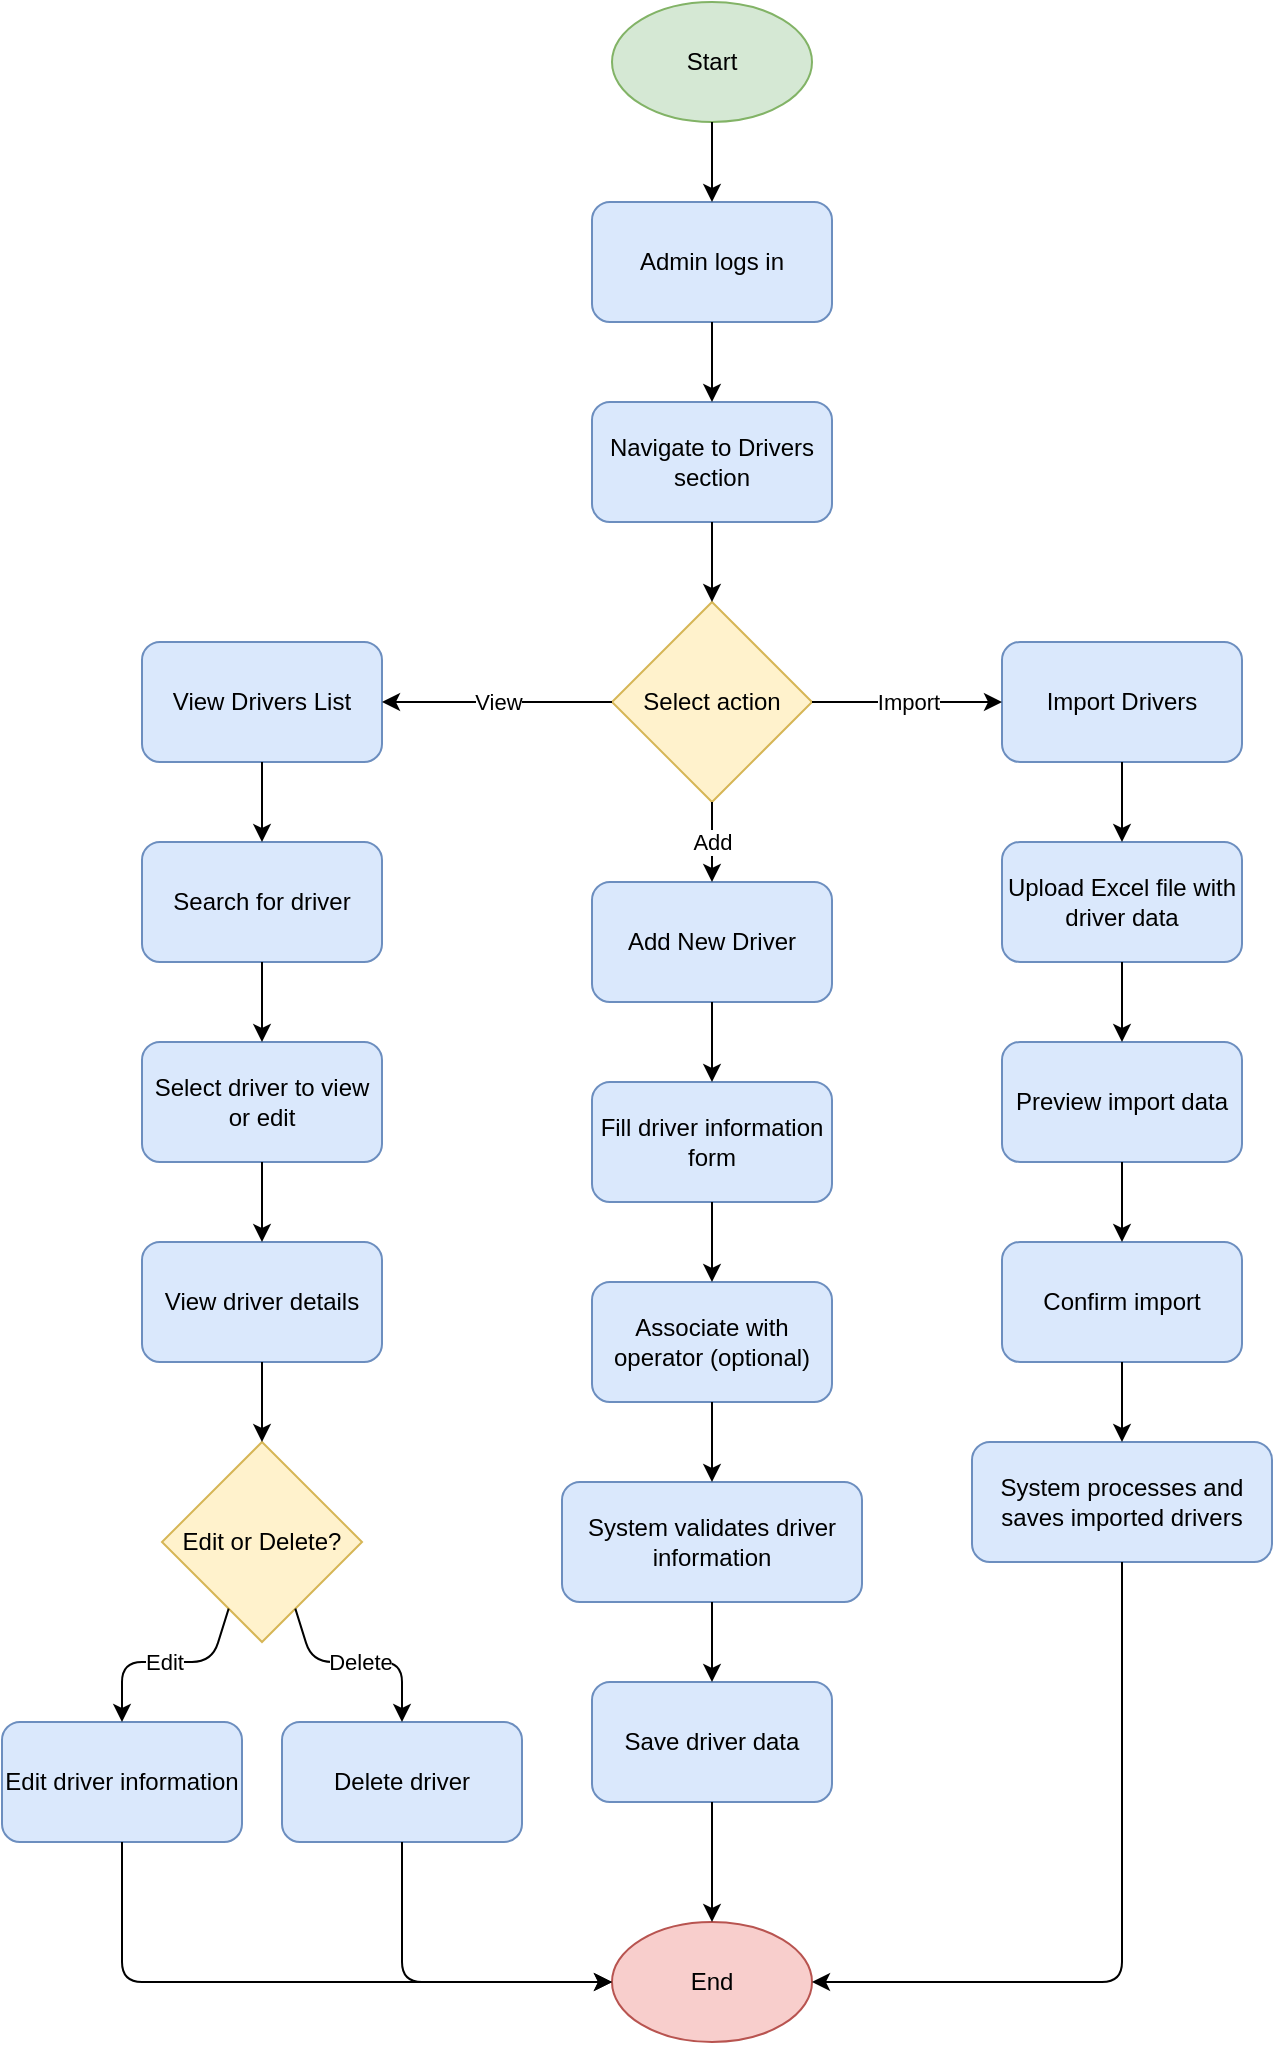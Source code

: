<?xml version="1.0" encoding="UTF-8"?>
<mxfile version="21.1.1">
  <diagram id="driver-management-flowchart" name="Driver Management Process">
    <mxGraphModel dx="1200" dy="800" grid="1" gridSize="10" guides="1" tooltips="1" connect="1" arrows="1" fold="1" page="1" pageScale="1" pageWidth="850" pageHeight="1100">
      <root>
        <mxCell id="0"/>
        <mxCell id="1" parent="0"/>
        
        <!-- Start Node -->
        <mxCell id="2" value="Start" style="ellipse;whiteSpace=wrap;html=1;fillColor=#d5e8d4;strokeColor=#82b366;" vertex="1" parent="1">
          <mxGeometry x="375" y="20" width="100" height="60" as="geometry"/>
        </mxCell>
        
        <!-- Admin Login -->
        <mxCell id="3" value="Admin logs in" style="rounded=1;whiteSpace=wrap;html=1;fillColor=#dae8fc;strokeColor=#6c8ebf;" vertex="1" parent="1">
          <mxGeometry x="365" y="120" width="120" height="60" as="geometry"/>
        </mxCell>
        
        <!-- Navigate to Drivers -->
        <mxCell id="4" value="Navigate to Drivers section" style="rounded=1;whiteSpace=wrap;html=1;fillColor=#dae8fc;strokeColor=#6c8ebf;" vertex="1" parent="1">
          <mxGeometry x="365" y="220" width="120" height="60" as="geometry"/>
        </mxCell>
        
        <!-- Action Selection -->
        <mxCell id="5" value="Select action" style="rhombus;whiteSpace=wrap;html=1;fillColor=#fff2cc;strokeColor=#d6b656;" vertex="1" parent="1">
          <mxGeometry x="375" y="320" width="100" height="100" as="geometry"/>
        </mxCell>
        
        <!-- View Drivers -->
        <mxCell id="6" value="View Drivers List" style="rounded=1;whiteSpace=wrap;html=1;fillColor=#dae8fc;strokeColor=#6c8ebf;" vertex="1" parent="1">
          <mxGeometry x="140" y="340" width="120" height="60" as="geometry"/>
        </mxCell>
        
        <!-- Add Driver -->
        <mxCell id="7" value="Add New Driver" style="rounded=1;whiteSpace=wrap;html=1;fillColor=#dae8fc;strokeColor=#6c8ebf;" vertex="1" parent="1">
          <mxGeometry x="365" y="460" width="120" height="60" as="geometry"/>
        </mxCell>
        
        <!-- Import Drivers -->
        <mxCell id="8" value="Import Drivers" style="rounded=1;whiteSpace=wrap;html=1;fillColor=#dae8fc;strokeColor=#6c8ebf;" vertex="1" parent="1">
          <mxGeometry x="570" y="340" width="120" height="60" as="geometry"/>
        </mxCell>
        
        <!-- Search Driver -->
        <mxCell id="9" value="Search for driver" style="rounded=1;whiteSpace=wrap;html=1;fillColor=#dae8fc;strokeColor=#6c8ebf;" vertex="1" parent="1">
          <mxGeometry x="140" y="440" width="120" height="60" as="geometry"/>
        </mxCell>
        
        <!-- Fill Driver Form -->
        <mxCell id="10" value="Fill driver information form" style="rounded=1;whiteSpace=wrap;html=1;fillColor=#dae8fc;strokeColor=#6c8ebf;" vertex="1" parent="1">
          <mxGeometry x="365" y="560" width="120" height="60" as="geometry"/>
        </mxCell>
        
        <!-- Upload Excel -->
        <mxCell id="11" value="Upload Excel file with driver data" style="rounded=1;whiteSpace=wrap;html=1;fillColor=#dae8fc;strokeColor=#6c8ebf;" vertex="1" parent="1">
          <mxGeometry x="570" y="440" width="120" height="60" as="geometry"/>
        </mxCell>
        
        <!-- Select Driver -->
        <mxCell id="12" value="Select driver to view or edit" style="rounded=1;whiteSpace=wrap;html=1;fillColor=#dae8fc;strokeColor=#6c8ebf;" vertex="1" parent="1">
          <mxGeometry x="140" y="540" width="120" height="60" as="geometry"/>
        </mxCell>
        
        <!-- Associate with Operator -->
        <mxCell id="13" value="Associate with operator (optional)" style="rounded=1;whiteSpace=wrap;html=1;fillColor=#dae8fc;strokeColor=#6c8ebf;" vertex="1" parent="1">
          <mxGeometry x="365" y="660" width="120" height="60" as="geometry"/>
        </mxCell>
        
        <!-- System Validates -->
        <mxCell id="14" value="System validates driver information" style="rounded=1;whiteSpace=wrap;html=1;fillColor=#dae8fc;strokeColor=#6c8ebf;" vertex="1" parent="1">
          <mxGeometry x="350" y="760" width="150" height="60" as="geometry"/>
        </mxCell>
        
        <!-- Preview Import -->
        <mxCell id="15" value="Preview import data" style="rounded=1;whiteSpace=wrap;html=1;fillColor=#dae8fc;strokeColor=#6c8ebf;" vertex="1" parent="1">
          <mxGeometry x="570" y="540" width="120" height="60" as="geometry"/>
        </mxCell>
        
        <!-- Driver Detail -->
        <mxCell id="16" value="View driver details" style="rounded=1;whiteSpace=wrap;html=1;fillColor=#dae8fc;strokeColor=#6c8ebf;" vertex="1" parent="1">
          <mxGeometry x="140" y="640" width="120" height="60" as="geometry"/>
        </mxCell>
        
        <!-- Action on Driver -->
        <mxCell id="17" value="Edit or Delete?" style="rhombus;whiteSpace=wrap;html=1;fillColor=#fff2cc;strokeColor=#d6b656;" vertex="1" parent="1">
          <mxGeometry x="150" y="740" width="100" height="100" as="geometry"/>
        </mxCell>
        
        <!-- Confirm Import -->
        <mxCell id="18" value="Confirm import" style="rounded=1;whiteSpace=wrap;html=1;fillColor=#dae8fc;strokeColor=#6c8ebf;" vertex="1" parent="1">
          <mxGeometry x="570" y="640" width="120" height="60" as="geometry"/>
        </mxCell>
        
        <!-- Save Data -->
        <mxCell id="19" value="Save driver data" style="rounded=1;whiteSpace=wrap;html=1;fillColor=#dae8fc;strokeColor=#6c8ebf;" vertex="1" parent="1">
          <mxGeometry x="365" y="860" width="120" height="60" as="geometry"/>
        </mxCell>
        
        <!-- Edit Driver -->
        <mxCell id="20" value="Edit driver information" style="rounded=1;whiteSpace=wrap;html=1;fillColor=#dae8fc;strokeColor=#6c8ebf;" vertex="1" parent="1">
          <mxGeometry x="70" y="880" width="120" height="60" as="geometry"/>
        </mxCell>
        
        <!-- Delete Driver -->
        <mxCell id="21" value="Delete driver" style="rounded=1;whiteSpace=wrap;html=1;fillColor=#dae8fc;strokeColor=#6c8ebf;" vertex="1" parent="1">
          <mxGeometry x="210" y="880" width="120" height="60" as="geometry"/>
        </mxCell>
        
        <!-- Process Import -->
        <mxCell id="22" value="System processes and saves imported drivers" style="rounded=1;whiteSpace=wrap;html=1;fillColor=#dae8fc;strokeColor=#6c8ebf;" vertex="1" parent="1">
          <mxGeometry x="555" y="740" width="150" height="60" as="geometry"/>
        </mxCell>
        
        <!-- End -->
        <mxCell id="23" value="End" style="ellipse;whiteSpace=wrap;html=1;fillColor=#f8cecc;strokeColor=#b85450;" vertex="1" parent="1">
          <mxGeometry x="375" y="980" width="100" height="60" as="geometry"/>
        </mxCell>
        
        <!-- Connections -->
        <mxCell id="24" value="" style="endArrow=classic;html=1;exitX=0.5;exitY=1;exitDx=0;exitDy=0;entryX=0.5;entryY=0;entryDx=0;entryDy=0;" edge="1" parent="1" source="2" target="3">
          <mxGeometry width="50" height="50" relative="1" as="geometry">
            <mxPoint x="400" y="430" as="sourcePoint"/>
            <mxPoint x="450" y="380" as="targetPoint"/>
          </mxGeometry>
        </mxCell>
        
        <mxCell id="25" value="" style="endArrow=classic;html=1;exitX=0.5;exitY=1;exitDx=0;exitDy=0;entryX=0.5;entryY=0;entryDx=0;entryDy=0;" edge="1" parent="1" source="3" target="4">
          <mxGeometry width="50" height="50" relative="1" as="geometry">
            <mxPoint x="400" y="430" as="sourcePoint"/>
            <mxPoint x="450" y="380" as="targetPoint"/>
          </mxGeometry>
        </mxCell>
        
        <mxCell id="26" value="" style="endArrow=classic;html=1;exitX=0.5;exitY=1;exitDx=0;exitDy=0;entryX=0.5;entryY=0;entryDx=0;entryDy=0;" edge="1" parent="1" source="4" target="5">
          <mxGeometry width="50" height="50" relative="1" as="geometry">
            <mxPoint x="400" y="430" as="sourcePoint"/>
            <mxPoint x="450" y="380" as="targetPoint"/>
          </mxGeometry>
        </mxCell>
        
        <mxCell id="27" value="View" style="endArrow=classic;html=1;exitX=0;exitY=0.5;exitDx=0;exitDy=0;entryX=1;entryY=0.5;entryDx=0;entryDy=0;" edge="1" parent="1" source="5" target="6">
          <mxGeometry width="50" height="50" relative="1" as="geometry">
            <mxPoint x="400" y="430" as="sourcePoint"/>
            <mxPoint x="450" y="380" as="targetPoint"/>
          </mxGeometry>
        </mxCell>
        
        <mxCell id="28" value="Add" style="endArrow=classic;html=1;exitX=0.5;exitY=1;exitDx=0;exitDy=0;entryX=0.5;entryY=0;entryDx=0;entryDy=0;" edge="1" parent="1" source="5" target="7">
          <mxGeometry width="50" height="50" relative="1" as="geometry">
            <mxPoint x="400" y="430" as="sourcePoint"/>
            <mxPoint x="450" y="380" as="targetPoint"/>
          </mxGeometry>
        </mxCell>
        
        <mxCell id="29" value="Import" style="endArrow=classic;html=1;exitX=1;exitY=0.5;exitDx=0;exitDy=0;entryX=0;entryY=0.5;entryDx=0;entryDy=0;" edge="1" parent="1" source="5" target="8">
          <mxGeometry width="50" height="50" relative="1" as="geometry">
            <mxPoint x="400" y="430" as="sourcePoint"/>
            <mxPoint x="450" y="380" as="targetPoint"/>
          </mxGeometry>
        </mxCell>
        
        <mxCell id="30" value="" style="endArrow=classic;html=1;exitX=0.5;exitY=1;exitDx=0;exitDy=0;entryX=0.5;entryY=0;entryDx=0;entryDy=0;" edge="1" parent="1" source="6" target="9">
          <mxGeometry width="50" height="50" relative="1" as="geometry">
            <mxPoint x="400" y="430" as="sourcePoint"/>
            <mxPoint x="450" y="380" as="targetPoint"/>
          </mxGeometry>
        </mxCell>
        
        <mxCell id="31" value="" style="endArrow=classic;html=1;exitX=0.5;exitY=1;exitDx=0;exitDy=0;entryX=0.5;entryY=0;entryDx=0;entryDy=0;" edge="1" parent="1" source="7" target="10">
          <mxGeometry width="50" height="50" relative="1" as="geometry">
            <mxPoint x="400" y="430" as="sourcePoint"/>
            <mxPoint x="450" y="380" as="targetPoint"/>
          </mxGeometry>
        </mxCell>
        
        <mxCell id="32" value="" style="endArrow=classic;html=1;exitX=0.5;exitY=1;exitDx=0;exitDy=0;entryX=0.5;entryY=0;entryDx=0;entryDy=0;" edge="1" parent="1" source="8" target="11">
          <mxGeometry width="50" height="50" relative="1" as="geometry">
            <mxPoint x="400" y="430" as="sourcePoint"/>
            <mxPoint x="450" y="380" as="targetPoint"/>
          </mxGeometry>
        </mxCell>
        
        <mxCell id="33" value="" style="endArrow=classic;html=1;exitX=0.5;exitY=1;exitDx=0;exitDy=0;entryX=0.5;entryY=0;entryDx=0;entryDy=0;" edge="1" parent="1" source="9" target="12">
          <mxGeometry width="50" height="50" relative="1" as="geometry">
            <mxPoint x="400" y="630" as="sourcePoint"/>
            <mxPoint x="450" y="580" as="targetPoint"/>
          </mxGeometry>
        </mxCell>
        
        <mxCell id="34" value="" style="endArrow=classic;html=1;exitX=0.5;exitY=1;exitDx=0;exitDy=0;entryX=0.5;entryY=0;entryDx=0;entryDy=0;" edge="1" parent="1" source="10" target="13">
          <mxGeometry width="50" height="50" relative="1" as="geometry">
            <mxPoint x="400" y="630" as="sourcePoint"/>
            <mxPoint x="450" y="580" as="targetPoint"/>
          </mxGeometry>
        </mxCell>
        
        <mxCell id="35" value="" style="endArrow=classic;html=1;exitX=0.5;exitY=1;exitDx=0;exitDy=0;entryX=0.5;entryY=0;entryDx=0;entryDy=0;" edge="1" parent="1" source="11" target="15">
          <mxGeometry width="50" height="50" relative="1" as="geometry">
            <mxPoint x="400" y="630" as="sourcePoint"/>
            <mxPoint x="450" y="580" as="targetPoint"/>
          </mxGeometry>
        </mxCell>
        
        <mxCell id="36" value="" style="endArrow=classic;html=1;exitX=0.5;exitY=1;exitDx=0;exitDy=0;entryX=0.5;entryY=0;entryDx=0;entryDy=0;" edge="1" parent="1" source="12" target="16">
          <mxGeometry width="50" height="50" relative="1" as="geometry">
            <mxPoint x="400" y="630" as="sourcePoint"/>
            <mxPoint x="450" y="580" as="targetPoint"/>
          </mxGeometry>
        </mxCell>
        
        <mxCell id="37" value="" style="endArrow=classic;html=1;exitX=0.5;exitY=1;exitDx=0;exitDy=0;entryX=0.5;entryY=0;entryDx=0;entryDy=0;" edge="1" parent="1" source="13" target="14">
          <mxGeometry width="50" height="50" relative="1" as="geometry">
            <mxPoint x="400" y="630" as="sourcePoint"/>
            <mxPoint x="450" y="580" as="targetPoint"/>
          </mxGeometry>
        </mxCell>
        
        <mxCell id="38" value="" style="endArrow=classic;html=1;exitX=0.5;exitY=1;exitDx=0;exitDy=0;entryX=0.5;entryY=0;entryDx=0;entryDy=0;" edge="1" parent="1" source="15" target="18">
          <mxGeometry width="50" height="50" relative="1" as="geometry">
            <mxPoint x="400" y="630" as="sourcePoint"/>
            <mxPoint x="450" y="580" as="targetPoint"/>
          </mxGeometry>
        </mxCell>
        
        <mxCell id="39" value="" style="endArrow=classic;html=1;exitX=0.5;exitY=1;exitDx=0;exitDy=0;entryX=0.5;entryY=0;entryDx=0;entryDy=0;" edge="1" parent="1" source="16" target="17">
          <mxGeometry width="50" height="50" relative="1" as="geometry">
            <mxPoint x="400" y="630" as="sourcePoint"/>
            <mxPoint x="450" y="580" as="targetPoint"/>
          </mxGeometry>
        </mxCell>
        
        <mxCell id="40" value="" style="endArrow=classic;html=1;exitX=0.5;exitY=1;exitDx=0;exitDy=0;entryX=0.5;entryY=0;entryDx=0;entryDy=0;" edge="1" parent="1" source="14" target="19">
          <mxGeometry width="50" height="50" relative="1" as="geometry">
            <mxPoint x="400" y="730" as="sourcePoint"/>
            <mxPoint x="450" y="680" as="targetPoint"/>
          </mxGeometry>
        </mxCell>
        
        <mxCell id="41" value="" style="endArrow=classic;html=1;exitX=0.5;exitY=1;exitDx=0;exitDy=0;entryX=0.5;entryY=0;entryDx=0;entryDy=0;" edge="1" parent="1" source="18" target="22">
          <mxGeometry width="50" height="50" relative="1" as="geometry">
            <mxPoint x="400" y="730" as="sourcePoint"/>
            <mxPoint x="450" y="680" as="targetPoint"/>
          </mxGeometry>
        </mxCell>
        
        <mxCell id="42" value="Edit" style="endArrow=classic;html=1;exitX=0.25;exitY=1;exitDx=0;exitDy=0;entryX=0.5;entryY=0;entryDx=0;entryDy=0;" edge="1" parent="1" source="17" target="20">
          <mxGeometry width="50" height="50" relative="1" as="geometry">
            <mxPoint x="400" y="730" as="sourcePoint"/>
            <mxPoint x="450" y="680" as="targetPoint"/>
            <Array as="points">
              <mxPoint x="175" y="850"/>
              <mxPoint x="130" y="850"/>
            </Array>
          </mxGeometry>
        </mxCell>
        
        <mxCell id="43" value="Delete" style="endArrow=classic;html=1;exitX=0.75;exitY=1;exitDx=0;exitDy=0;entryX=0.5;entryY=0;entryDx=0;entryDy=0;" edge="1" parent="1" source="17" target="21">
          <mxGeometry width="50" height="50" relative="1" as="geometry">
            <mxPoint x="400" y="730" as="sourcePoint"/>
            <mxPoint x="450" y="680" as="targetPoint"/>
            <Array as="points">
              <mxPoint x="225" y="850"/>
              <mxPoint x="270" y="850"/>
            </Array>
          </mxGeometry>
        </mxCell>
        
        <mxCell id="44" value="" style="endArrow=classic;html=1;exitX=0.5;exitY=1;exitDx=0;exitDy=0;entryX=0.5;entryY=0;entryDx=0;entryDy=0;" edge="1" parent="1" source="19" target="23">
          <mxGeometry width="50" height="50" relative="1" as="geometry">
            <mxPoint x="400" y="830" as="sourcePoint"/>
            <mxPoint x="450" y="780" as="targetPoint"/>
          </mxGeometry>
        </mxCell>
        
        <mxCell id="45" value="" style="endArrow=classic;html=1;exitX=0.5;exitY=1;exitDx=0;exitDy=0;entryX=0;entryY=0.5;entryDx=0;entryDy=0;" edge="1" parent="1" source="20" target="23">
          <mxGeometry width="50" height="50" relative="1" as="geometry">
            <mxPoint x="400" y="830" as="sourcePoint"/>
            <mxPoint x="450" y="780" as="targetPoint"/>
            <Array as="points">
              <mxPoint x="130" y="960"/>
              <mxPoint x="130" y="1010"/>
            </Array>
          </mxGeometry>
        </mxCell>
        
        <mxCell id="46" value="" style="endArrow=classic;html=1;exitX=0.5;exitY=1;exitDx=0;exitDy=0;entryX=0;entryY=0.5;entryDx=0;entryDy=0;" edge="1" parent="1" source="21" target="23">
          <mxGeometry width="50" height="50" relative="1" as="geometry">
            <mxPoint x="400" y="830" as="sourcePoint"/>
            <mxPoint x="450" y="780" as="targetPoint"/>
            <Array as="points">
              <mxPoint x="270" y="960"/>
              <mxPoint x="270" y="1010"/>
            </Array>
          </mxGeometry>
        </mxCell>
        
        <mxCell id="47" value="" style="endArrow=classic;html=1;exitX=0.5;exitY=1;exitDx=0;exitDy=0;entryX=1;entryY=0.5;entryDx=0;entryDy=0;" edge="1" parent="1" source="22" target="23">
          <mxGeometry width="50" height="50" relative="1" as="geometry">
            <mxPoint x="400" y="830" as="sourcePoint"/>
            <mxPoint x="450" y="780" as="targetPoint"/>
            <Array as="points">
              <mxPoint x="630" y="960"/>
              <mxPoint x="630" y="1010"/>
            </Array>
          </mxGeometry>
        </mxCell>
      </root>
    </mxGraphModel>
  </diagram>
</mxfile> 